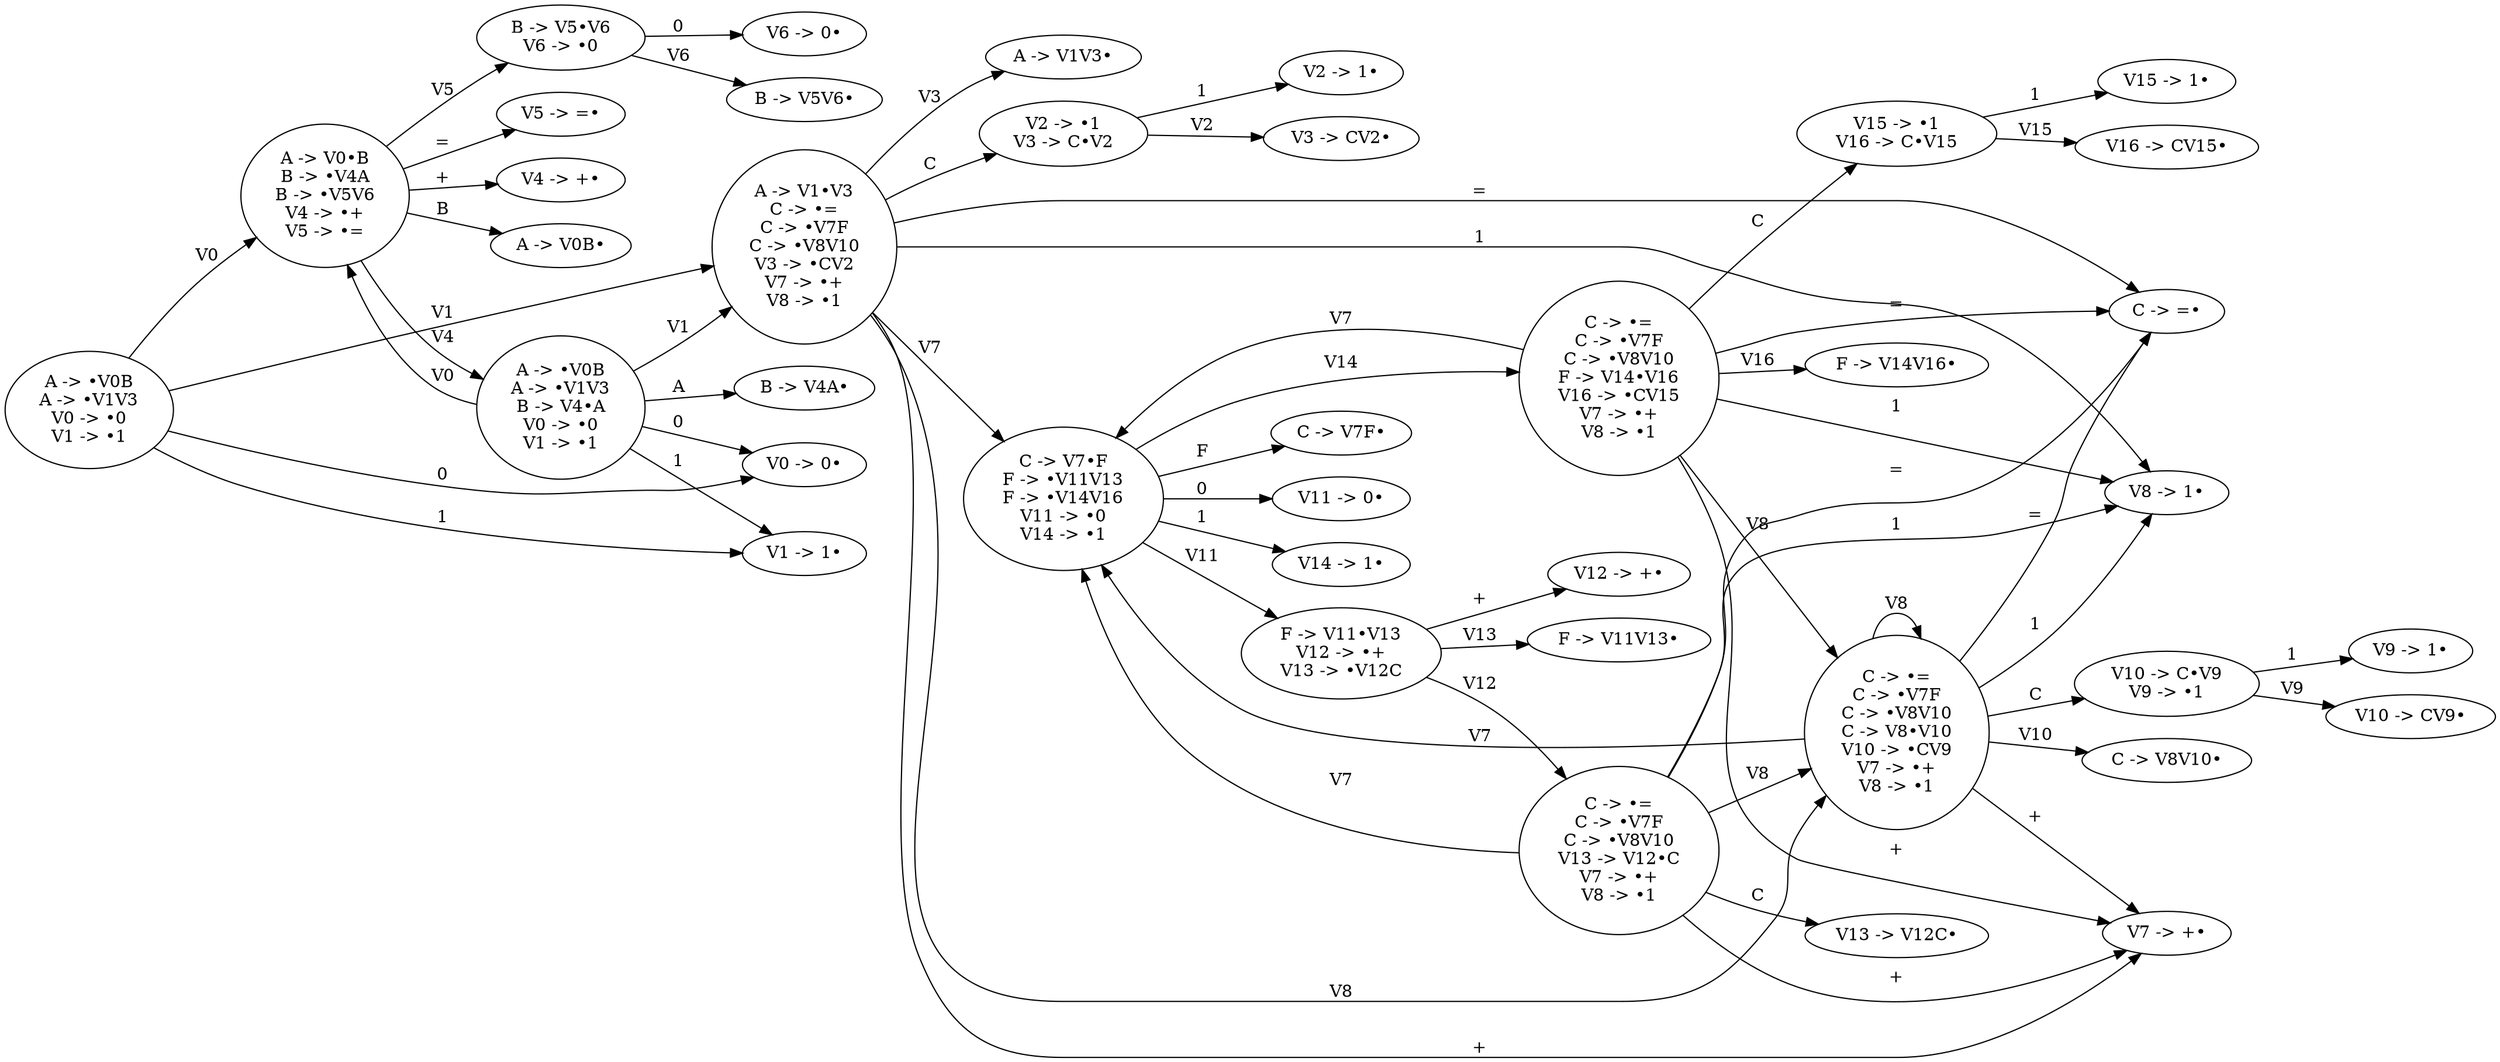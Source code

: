 digraph G {
 rankdir=LR;

  node_1[label="A -> &bull;V0B\nA -> &bull;V1V3\nV0 -> &bull;0\nV1 -> &bull;1"];
  node_2[label="A -> V0&bull;B\nB -> &bull;V4A\nB -> &bull;V5V6\nV4 -> &bull;+\nV5 -> &bull;="];
  node_3[label="A -> V0B&bull;"];
  node_4[label="A -> &bull;V0B\nA -> &bull;V1V3\nB -> V4&bull;A\nV0 -> &bull;0\nV1 -> &bull;1"];
  node_5[label="B -> V4A&bull;"];
  node_6[label="B -> V5&bull;V6\nV6 -> &bull;0"];
  node_7[label="B -> V5V6&bull;"];
  node_8[label="V6 -> 0&bull;"];
  node_9[label="V5 -> =&bull;"];
  node_10[label="V4 -> +&bull;"];
  node_11[label="A -> V1&bull;V3\nC -> &bull;=\nC -> &bull;V7F\nC -> &bull;V8V10\nV3 -> &bull;CV2\nV7 -> &bull;+\nV8 -> &bull;1"];
  node_12[label="A -> V1V3&bull;"];
  node_13[label="V2 -> &bull;1\nV3 -> C&bull;V2"];
  node_14[label="V2 -> 1&bull;"];
  node_15[label="V3 -> CV2&bull;"];
  node_16[label="C -> =&bull;"];
  node_17[label="C -> V7&bull;F\nF -> &bull;V11V13\nF -> &bull;V14V16\nV11 -> &bull;0\nV14 -> &bull;1"];
  node_18[label="C -> V7F&bull;"];
  node_19[label="F -> V11&bull;V13\nV12 -> &bull;+\nV13 -> &bull;V12C"];
  node_20[label="F -> V11V13&bull;"];
  node_21[label="C -> &bull;=\nC -> &bull;V7F\nC -> &bull;V8V10\nV13 -> V12&bull;C\nV7 -> &bull;+\nV8 -> &bull;1"];
  node_22[label="V13 -> V12C&bull;"];
  node_23[label="V12 -> +&bull;"];
  node_24[label="C -> &bull;=\nC -> &bull;V7F\nC -> &bull;V8V10\nF -> V14&bull;V16\nV16 -> &bull;CV15\nV7 -> &bull;+\nV8 -> &bull;1"];
  node_25[label="V15 -> &bull;1\nV16 -> C&bull;V15"];
  node_26[label="V15 -> 1&bull;"];
  node_27[label="V16 -> CV15&bull;"];
  node_28[label="F -> V14V16&bull;"];
  node_29[label="V11 -> 0&bull;"];
  node_30[label="V14 -> 1&bull;"];
  node_31[label="C -> &bull;=\nC -> &bull;V7F\nC -> &bull;V8V10\nC -> V8&bull;V10\nV10 -> &bull;CV9\nV7 -> &bull;+\nV8 -> &bull;1"];
  node_32[label="V10 -> C&bull;V9\nV9 -> &bull;1"];
  node_33[label="V9 -> 1&bull;"];
  node_34[label="V10 -> CV9&bull;"];
  node_35[label="C -> V8V10&bull;"];
  node_36[label="V8 -> 1&bull;"];
  node_37[label="V7 -> +&bull;"];
  node_38[label="V0 -> 0&bull;"];
  node_39[label="V1 -> 1&bull;"];

  node_1 -> node_2 [label="V0"];
  node_1 -> node_11 [label="V1"];
  node_1 -> node_38 [label="0"];
  node_1 -> node_39 [label="1"];
  node_2 -> node_3 [label="B"];
  node_2 -> node_4 [label="V4"];
  node_2 -> node_6 [label="V5"];
  node_2 -> node_9 [label="="];
  node_2 -> node_10 [label="+"];
  node_4 -> node_2 [label="V0"];
  node_4 -> node_5 [label="A"];
  node_4 -> node_11 [label="V1"];
  node_4 -> node_38 [label="0"];
  node_4 -> node_39 [label="1"];
  node_6 -> node_7 [label="V6"];
  node_6 -> node_8 [label="0"];
  node_11 -> node_12 [label="V3"];
  node_11 -> node_13 [label="C"];
  node_11 -> node_16 [label="="];
  node_11 -> node_17 [label="V7"];
  node_11 -> node_31 [label="V8"];
  node_11 -> node_36 [label="1"];
  node_11 -> node_37 [label="+"];
  node_13 -> node_14 [label="1"];
  node_13 -> node_15 [label="V2"];
  node_17 -> node_18 [label="F"];
  node_17 -> node_19 [label="V11"];
  node_17 -> node_24 [label="V14"];
  node_17 -> node_29 [label="0"];
  node_17 -> node_30 [label="1"];
  node_19 -> node_20 [label="V13"];
  node_19 -> node_21 [label="V12"];
  node_19 -> node_23 [label="+"];
  node_21 -> node_16 [label="="];
  node_21 -> node_17 [label="V7"];
  node_21 -> node_22 [label="C"];
  node_21 -> node_31 [label="V8"];
  node_21 -> node_36 [label="1"];
  node_21 -> node_37 [label="+"];
  node_24 -> node_16 [label="="];
  node_24 -> node_17 [label="V7"];
  node_24 -> node_25 [label="C"];
  node_24 -> node_28 [label="V16"];
  node_24 -> node_31 [label="V8"];
  node_24 -> node_36 [label="1"];
  node_24 -> node_37 [label="+"];
  node_25 -> node_26 [label="1"];
  node_25 -> node_27 [label="V15"];
  node_31 -> node_16 [label="="];
  node_31 -> node_17 [label="V7"];
  node_31 -> node_31 [label="V8"];
  node_31 -> node_32 [label="C"];
  node_31 -> node_35 [label="V10"];
  node_31 -> node_36 [label="1"];
  node_31 -> node_37 [label="+"];
  node_32 -> node_33 [label="1"];
  node_32 -> node_34 [label="V9"];
}